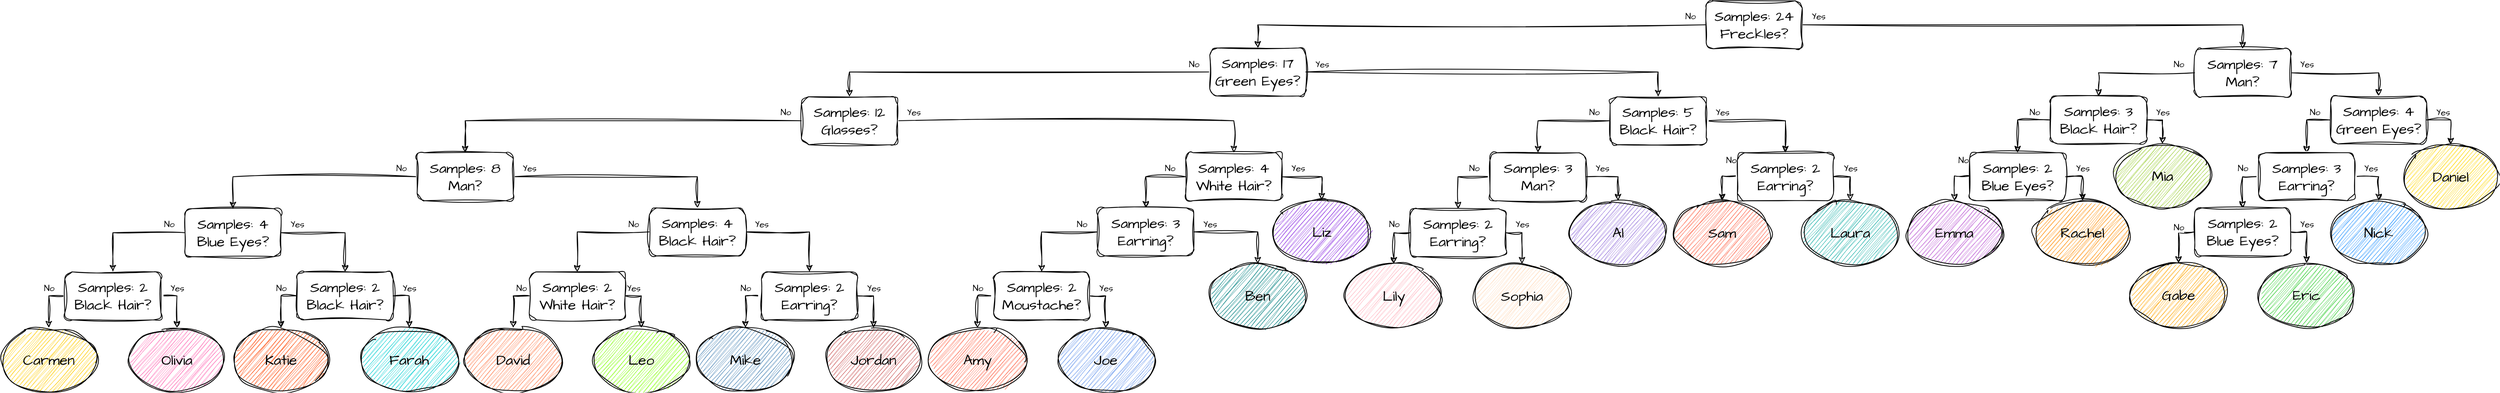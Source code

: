 <mxfile version="24.2.5" type="device">
  <diagram name="Page-1" id="No02aKgjk-d0hoAhC-et">
    <mxGraphModel dx="2364" dy="712" grid="1" gridSize="10" guides="1" tooltips="1" connect="1" arrows="1" fold="1" page="1" pageScale="1" pageWidth="1169" pageHeight="827" math="0" shadow="0">
      <root>
        <mxCell id="0" />
        <mxCell id="1" parent="0" />
        <mxCell id="2NCjlZ-DJ5AgkBBbE0hC-5" value="Yes" style="edgeStyle=orthogonalEdgeStyle;rounded=0;sketch=1;hachureGap=4;jiggle=2;curveFitting=1;orthogonalLoop=1;jettySize=auto;html=1;exitX=1;exitY=0.5;exitDx=0;exitDy=0;fontFamily=Architects Daughter;fontSource=https%3A%2F%2Ffonts.googleapis.com%2Fcss%3Ffamily%3DArchitects%2BDaughter;" parent="1" source="f4YvzmIsYeywo6m7AZig-15" target="2NCjlZ-DJ5AgkBBbE0hC-2" edge="1">
          <mxGeometry x="-0.333" y="-10" relative="1" as="geometry">
            <mxPoint x="10" y="-10" as="offset" />
          </mxGeometry>
        </mxCell>
        <mxCell id="2NCjlZ-DJ5AgkBBbE0hC-14" value="No" style="edgeStyle=orthogonalEdgeStyle;rounded=0;sketch=1;hachureGap=4;jiggle=2;curveFitting=1;orthogonalLoop=1;jettySize=auto;html=1;exitX=0;exitY=0.5;exitDx=0;exitDy=0;entryX=0.5;entryY=0;entryDx=0;entryDy=0;fontFamily=Architects Daughter;fontSource=https%3A%2F%2Ffonts.googleapis.com%2Fcss%3Ffamily%3DArchitects%2BDaughter;" parent="1" source="f4YvzmIsYeywo6m7AZig-15" target="2NCjlZ-DJ5AgkBBbE0hC-1" edge="1">
          <mxGeometry x="-0.333" y="-10" relative="1" as="geometry">
            <mxPoint x="10" y="-10" as="offset" />
          </mxGeometry>
        </mxCell>
        <mxCell id="f4YvzmIsYeywo6m7AZig-15" value="&lt;span style=&quot;font-size: 18px; background-color: initial;&quot;&gt;Samples: 2&lt;/span&gt;&lt;div&gt;&lt;span style=&quot;font-size: 18px;&quot;&gt;Black Hair?&lt;/span&gt;&lt;/div&gt;" style="rounded=1;whiteSpace=wrap;html=1;hachureGap=4;fontFamily=Architects Daughter;fontSource=https%3A%2F%2Ffonts.googleapis.com%2Fcss%3Ffamily%3DArchitects%2BDaughter;sketch=1;curveFitting=1;jiggle=2;" parent="1" vertex="1">
          <mxGeometry x="-1040" y="640" width="120" height="60" as="geometry" />
        </mxCell>
        <mxCell id="2NCjlZ-DJ5AgkBBbE0hC-1" value="&lt;span style=&quot;font-size: 18px;&quot;&gt;Carmen&lt;/span&gt;" style="ellipse;whiteSpace=wrap;html=1;hachureGap=4;fontFamily=Architects Daughter;fontSource=https%3A%2F%2Ffonts.googleapis.com%2Fcss%3Ffamily%3DArchitects%2BDaughter;sketch=1;curveFitting=1;jiggle=2;fillColor=#FFCC00;" parent="1" vertex="1">
          <mxGeometry x="-1120" y="710" width="120" height="80" as="geometry" />
        </mxCell>
        <mxCell id="2NCjlZ-DJ5AgkBBbE0hC-2" value="&lt;span style=&quot;font-size: 18px;&quot;&gt;Olivia&lt;/span&gt;" style="ellipse;whiteSpace=wrap;html=1;hachureGap=4;fontFamily=Architects Daughter;fontSource=https%3A%2F%2Ffonts.googleapis.com%2Fcss%3Ffamily%3DArchitects%2BDaughter;sketch=1;curveFitting=1;jiggle=2;fillColor=#FF69B4;" parent="1" vertex="1">
          <mxGeometry x="-960" y="710" width="120" height="80" as="geometry" />
        </mxCell>
        <mxCell id="2NCjlZ-DJ5AgkBBbE0hC-15" value="Yes" style="edgeStyle=orthogonalEdgeStyle;rounded=0;sketch=1;hachureGap=4;jiggle=2;curveFitting=1;orthogonalLoop=1;jettySize=auto;html=1;exitX=1;exitY=0.5;exitDx=0;exitDy=0;fontFamily=Architects Daughter;fontSource=https%3A%2F%2Ffonts.googleapis.com%2Fcss%3Ffamily%3DArchitects%2BDaughter;" parent="1" source="2NCjlZ-DJ5AgkBBbE0hC-17" target="2NCjlZ-DJ5AgkBBbE0hC-19" edge="1">
          <mxGeometry x="-0.333" y="-10" relative="1" as="geometry">
            <mxPoint x="10" y="-10" as="offset" />
          </mxGeometry>
        </mxCell>
        <mxCell id="2NCjlZ-DJ5AgkBBbE0hC-16" value="No" style="edgeStyle=orthogonalEdgeStyle;rounded=0;sketch=1;hachureGap=4;jiggle=2;curveFitting=1;orthogonalLoop=1;jettySize=auto;html=1;exitX=0;exitY=0.5;exitDx=0;exitDy=0;entryX=0.5;entryY=0;entryDx=0;entryDy=0;fontFamily=Architects Daughter;fontSource=https%3A%2F%2Ffonts.googleapis.com%2Fcss%3Ffamily%3DArchitects%2BDaughter;" parent="1" source="2NCjlZ-DJ5AgkBBbE0hC-17" target="2NCjlZ-DJ5AgkBBbE0hC-18" edge="1">
          <mxGeometry x="-0.333" y="-10" relative="1" as="geometry">
            <mxPoint x="10" y="-10" as="offset" />
          </mxGeometry>
        </mxCell>
        <mxCell id="2NCjlZ-DJ5AgkBBbE0hC-17" value="&lt;span style=&quot;font-size: 18px; background-color: initial;&quot;&gt;Samples: 2&lt;/span&gt;&lt;div&gt;&lt;span style=&quot;font-size: 18px;&quot;&gt;Black Hair?&lt;/span&gt;&lt;/div&gt;" style="rounded=1;whiteSpace=wrap;html=1;hachureGap=4;fontFamily=Architects Daughter;fontSource=https%3A%2F%2Ffonts.googleapis.com%2Fcss%3Ffamily%3DArchitects%2BDaughter;sketch=1;curveFitting=1;jiggle=2;" parent="1" vertex="1">
          <mxGeometry x="-750" y="640" width="120" height="60" as="geometry" />
        </mxCell>
        <mxCell id="2NCjlZ-DJ5AgkBBbE0hC-18" value="&lt;span style=&quot;font-size: 18px;&quot;&gt;Katie&lt;/span&gt;" style="ellipse;whiteSpace=wrap;html=1;hachureGap=4;fontFamily=Architects Daughter;fontSource=https%3A%2F%2Ffonts.googleapis.com%2Fcss%3Ffamily%3DArchitects%2BDaughter;sketch=1;curveFitting=1;jiggle=2;fillColor=#FF4500;" parent="1" vertex="1">
          <mxGeometry x="-830" y="710" width="120" height="80" as="geometry" />
        </mxCell>
        <mxCell id="2NCjlZ-DJ5AgkBBbE0hC-19" value="&lt;span style=&quot;font-size: 18px;&quot;&gt;Farah&lt;/span&gt;" style="ellipse;whiteSpace=wrap;html=1;hachureGap=4;fontFamily=Architects Daughter;fontSource=https%3A%2F%2Ffonts.googleapis.com%2Fcss%3Ffamily%3DArchitects%2BDaughter;sketch=1;curveFitting=1;jiggle=2;fillColor=#00CED1;" parent="1" vertex="1">
          <mxGeometry x="-670" y="710" width="120" height="80" as="geometry" />
        </mxCell>
        <mxCell id="2NCjlZ-DJ5AgkBBbE0hC-20" value="Yes" style="edgeStyle=orthogonalEdgeStyle;rounded=0;sketch=1;hachureGap=4;jiggle=2;curveFitting=1;orthogonalLoop=1;jettySize=auto;html=1;exitX=1;exitY=0.5;exitDx=0;exitDy=0;fontFamily=Architects Daughter;fontSource=https%3A%2F%2Ffonts.googleapis.com%2Fcss%3Ffamily%3DArchitects%2BDaughter;" parent="1" source="2NCjlZ-DJ5AgkBBbE0hC-22" target="2NCjlZ-DJ5AgkBBbE0hC-24" edge="1">
          <mxGeometry x="-0.667" y="10" relative="1" as="geometry">
            <mxPoint as="offset" />
          </mxGeometry>
        </mxCell>
        <mxCell id="2NCjlZ-DJ5AgkBBbE0hC-21" value="No" style="edgeStyle=orthogonalEdgeStyle;rounded=0;sketch=1;hachureGap=4;jiggle=2;curveFitting=1;orthogonalLoop=1;jettySize=auto;html=1;exitX=0;exitY=0.5;exitDx=0;exitDy=0;entryX=0.5;entryY=0;entryDx=0;entryDy=0;fontFamily=Architects Daughter;fontSource=https%3A%2F%2Ffonts.googleapis.com%2Fcss%3Ffamily%3DArchitects%2BDaughter;" parent="1" source="2NCjlZ-DJ5AgkBBbE0hC-22" target="2NCjlZ-DJ5AgkBBbE0hC-23" edge="1">
          <mxGeometry x="-0.667" y="-10" relative="1" as="geometry">
            <mxPoint as="offset" />
          </mxGeometry>
        </mxCell>
        <mxCell id="2NCjlZ-DJ5AgkBBbE0hC-22" value="&lt;span style=&quot;font-size: 18px; background-color: initial;&quot;&gt;Samples: 2&lt;/span&gt;&lt;div&gt;&lt;span style=&quot;font-size: 18px;&quot;&gt;White Hair?&lt;/span&gt;&lt;/div&gt;" style="rounded=1;whiteSpace=wrap;html=1;hachureGap=4;fontFamily=Architects Daughter;fontSource=https%3A%2F%2Ffonts.googleapis.com%2Fcss%3Ffamily%3DArchitects%2BDaughter;sketch=1;curveFitting=1;jiggle=2;" parent="1" vertex="1">
          <mxGeometry x="-460" y="640" width="120" height="60" as="geometry" />
        </mxCell>
        <mxCell id="2NCjlZ-DJ5AgkBBbE0hC-23" value="&lt;span style=&quot;font-size: 18px;&quot;&gt;David&lt;/span&gt;" style="ellipse;whiteSpace=wrap;html=1;hachureGap=4;fontFamily=Architects Daughter;fontSource=https%3A%2F%2Ffonts.googleapis.com%2Fcss%3Ffamily%3DArchitects%2BDaughter;sketch=1;curveFitting=1;jiggle=2;fillColor=#FF7F50;" parent="1" vertex="1">
          <mxGeometry x="-540" y="710" width="120" height="80" as="geometry" />
        </mxCell>
        <mxCell id="2NCjlZ-DJ5AgkBBbE0hC-24" value="&lt;span style=&quot;font-size: 18px;&quot;&gt;Leo&lt;/span&gt;" style="ellipse;whiteSpace=wrap;html=1;hachureGap=4;fontFamily=Architects Daughter;fontSource=https%3A%2F%2Ffonts.googleapis.com%2Fcss%3Ffamily%3DArchitects%2BDaughter;sketch=1;curveFitting=1;jiggle=2;fillColor=#7FFF00;" parent="1" vertex="1">
          <mxGeometry x="-380" y="710" width="120" height="80" as="geometry" />
        </mxCell>
        <mxCell id="2NCjlZ-DJ5AgkBBbE0hC-25" value="Yes" style="edgeStyle=orthogonalEdgeStyle;rounded=0;sketch=1;hachureGap=4;jiggle=2;curveFitting=1;orthogonalLoop=1;jettySize=auto;html=1;exitX=1;exitY=0.5;exitDx=0;exitDy=0;fontFamily=Architects Daughter;fontSource=https%3A%2F%2Ffonts.googleapis.com%2Fcss%3Ffamily%3DArchitects%2BDaughter;" parent="1" source="2NCjlZ-DJ5AgkBBbE0hC-27" target="2NCjlZ-DJ5AgkBBbE0hC-29" edge="1">
          <mxGeometry x="-0.333" y="-10" relative="1" as="geometry">
            <mxPoint x="10" y="-10" as="offset" />
          </mxGeometry>
        </mxCell>
        <mxCell id="2NCjlZ-DJ5AgkBBbE0hC-26" value="No" style="edgeStyle=orthogonalEdgeStyle;rounded=0;sketch=1;hachureGap=4;jiggle=2;curveFitting=1;orthogonalLoop=1;jettySize=auto;html=1;exitX=0;exitY=0.5;exitDx=0;exitDy=0;entryX=0.5;entryY=0;entryDx=0;entryDy=0;fontFamily=Architects Daughter;fontSource=https%3A%2F%2Ffonts.googleapis.com%2Fcss%3Ffamily%3DArchitects%2BDaughter;" parent="1" source="2NCjlZ-DJ5AgkBBbE0hC-27" target="2NCjlZ-DJ5AgkBBbE0hC-28" edge="1">
          <mxGeometry x="-0.333" y="-10" relative="1" as="geometry">
            <mxPoint x="10" y="-10" as="offset" />
          </mxGeometry>
        </mxCell>
        <mxCell id="2NCjlZ-DJ5AgkBBbE0hC-27" value="&lt;span style=&quot;font-size: 18px; background-color: initial;&quot;&gt;Samples: 2&lt;/span&gt;&lt;div&gt;&lt;span style=&quot;font-size: 18px;&quot;&gt;Earring?&lt;/span&gt;&lt;/div&gt;" style="rounded=1;whiteSpace=wrap;html=1;hachureGap=4;fontFamily=Architects Daughter;fontSource=https%3A%2F%2Ffonts.googleapis.com%2Fcss%3Ffamily%3DArchitects%2BDaughter;sketch=1;curveFitting=1;jiggle=2;" parent="1" vertex="1">
          <mxGeometry x="-170" y="640" width="120" height="60" as="geometry" />
        </mxCell>
        <mxCell id="2NCjlZ-DJ5AgkBBbE0hC-28" value="&lt;span style=&quot;font-size: 18px;&quot;&gt;Mike&lt;/span&gt;" style="ellipse;whiteSpace=wrap;html=1;hachureGap=4;fontFamily=Architects Daughter;fontSource=https%3A%2F%2Ffonts.googleapis.com%2Fcss%3Ffamily%3DArchitects%2BDaughter;sketch=1;curveFitting=1;jiggle=2;fillColor=#4682B4;" parent="1" vertex="1">
          <mxGeometry x="-250" y="710" width="120" height="80" as="geometry" />
        </mxCell>
        <mxCell id="2NCjlZ-DJ5AgkBBbE0hC-29" value="&lt;span style=&quot;font-size: 18px;&quot;&gt;Jordan&lt;/span&gt;" style="ellipse;whiteSpace=wrap;html=1;hachureGap=4;fontFamily=Architects Daughter;fontSource=https%3A%2F%2Ffonts.googleapis.com%2Fcss%3Ffamily%3DArchitects%2BDaughter;sketch=1;curveFitting=1;jiggle=2;fillColor=#CD5C5C;" parent="1" vertex="1">
          <mxGeometry x="-90" y="710" width="120" height="80" as="geometry" />
        </mxCell>
        <mxCell id="2NCjlZ-DJ5AgkBBbE0hC-30" value="Yes" style="edgeStyle=orthogonalEdgeStyle;rounded=0;sketch=1;hachureGap=4;jiggle=2;curveFitting=1;orthogonalLoop=1;jettySize=auto;html=1;exitX=1;exitY=0.5;exitDx=0;exitDy=0;fontFamily=Architects Daughter;fontSource=https%3A%2F%2Ffonts.googleapis.com%2Fcss%3Ffamily%3DArchitects%2BDaughter;" parent="1" source="2NCjlZ-DJ5AgkBBbE0hC-32" target="2NCjlZ-DJ5AgkBBbE0hC-34" edge="1">
          <mxGeometry x="-0.333" y="-10" relative="1" as="geometry">
            <mxPoint x="10" y="-10" as="offset" />
          </mxGeometry>
        </mxCell>
        <mxCell id="2NCjlZ-DJ5AgkBBbE0hC-31" value="No" style="edgeStyle=orthogonalEdgeStyle;rounded=0;sketch=1;hachureGap=4;jiggle=2;curveFitting=1;orthogonalLoop=1;jettySize=auto;html=1;exitX=0;exitY=0.5;exitDx=0;exitDy=0;entryX=0.5;entryY=0;entryDx=0;entryDy=0;fontFamily=Architects Daughter;fontSource=https%3A%2F%2Ffonts.googleapis.com%2Fcss%3Ffamily%3DArchitects%2BDaughter;" parent="1" source="2NCjlZ-DJ5AgkBBbE0hC-32" target="2NCjlZ-DJ5AgkBBbE0hC-33" edge="1">
          <mxGeometry x="-0.333" y="-10" relative="1" as="geometry">
            <mxPoint x="10" y="-10" as="offset" />
          </mxGeometry>
        </mxCell>
        <mxCell id="2NCjlZ-DJ5AgkBBbE0hC-32" value="&lt;span style=&quot;font-size: 18px; background-color: initial;&quot;&gt;Samples: 2&lt;/span&gt;&lt;div&gt;&lt;span style=&quot;font-size: 18px;&quot;&gt;Moustache?&lt;/span&gt;&lt;/div&gt;" style="rounded=1;whiteSpace=wrap;html=1;hachureGap=4;fontFamily=Architects Daughter;fontSource=https%3A%2F%2Ffonts.googleapis.com%2Fcss%3Ffamily%3DArchitects%2BDaughter;sketch=1;curveFitting=1;jiggle=2;" parent="1" vertex="1">
          <mxGeometry x="120" y="640" width="120" height="60" as="geometry" />
        </mxCell>
        <mxCell id="2NCjlZ-DJ5AgkBBbE0hC-33" value="&lt;span style=&quot;font-size: 18px;&quot;&gt;Amy&lt;/span&gt;" style="ellipse;whiteSpace=wrap;html=1;hachureGap=4;fontFamily=Architects Daughter;fontSource=https%3A%2F%2Ffonts.googleapis.com%2Fcss%3Ffamily%3DArchitects%2BDaughter;sketch=1;curveFitting=1;jiggle=2;fillColor=#FF6347;" parent="1" vertex="1">
          <mxGeometry x="40" y="710" width="120" height="80" as="geometry" />
        </mxCell>
        <mxCell id="2NCjlZ-DJ5AgkBBbE0hC-34" value="&lt;span style=&quot;font-size: 18px;&quot;&gt;Joe&lt;/span&gt;" style="ellipse;whiteSpace=wrap;html=1;hachureGap=4;fontFamily=Architects Daughter;fontSource=https%3A%2F%2Ffonts.googleapis.com%2Fcss%3Ffamily%3DArchitects%2BDaughter;sketch=1;curveFitting=1;jiggle=2;fillColor=#6495ED;" parent="1" vertex="1">
          <mxGeometry x="200" y="710" width="120" height="80" as="geometry" />
        </mxCell>
        <mxCell id="2NCjlZ-DJ5AgkBBbE0hC-46" value="No" style="edgeStyle=orthogonalEdgeStyle;rounded=0;sketch=1;hachureGap=4;jiggle=2;curveFitting=1;orthogonalLoop=1;jettySize=auto;html=1;exitX=0;exitY=0.5;exitDx=0;exitDy=0;entryX=0.5;entryY=0;entryDx=0;entryDy=0;fontFamily=Architects Daughter;fontSource=https%3A%2F%2Ffonts.googleapis.com%2Fcss%3Ffamily%3DArchitects%2BDaughter;" parent="1" source="2NCjlZ-DJ5AgkBBbE0hC-36" target="f4YvzmIsYeywo6m7AZig-15" edge="1">
          <mxGeometry x="-0.712" y="-11" relative="1" as="geometry">
            <mxPoint as="offset" />
          </mxGeometry>
        </mxCell>
        <mxCell id="2NCjlZ-DJ5AgkBBbE0hC-47" value="Yes" style="edgeStyle=orthogonalEdgeStyle;rounded=0;sketch=1;hachureGap=4;jiggle=2;curveFitting=1;orthogonalLoop=1;jettySize=auto;html=1;exitX=1;exitY=0.5;exitDx=0;exitDy=0;entryX=0.5;entryY=0;entryDx=0;entryDy=0;fontFamily=Architects Daughter;fontSource=https%3A%2F%2Ffonts.googleapis.com%2Fcss%3Ffamily%3DArchitects%2BDaughter;" parent="1" source="2NCjlZ-DJ5AgkBBbE0hC-36" target="2NCjlZ-DJ5AgkBBbE0hC-17" edge="1">
          <mxGeometry x="-0.69" y="11" relative="1" as="geometry">
            <mxPoint as="offset" />
          </mxGeometry>
        </mxCell>
        <mxCell id="2NCjlZ-DJ5AgkBBbE0hC-36" value="&lt;span style=&quot;font-size: 18px; background-color: initial;&quot;&gt;Samples: 4&lt;/span&gt;&lt;div&gt;&lt;span style=&quot;font-size: 18px;&quot;&gt;Blue Eyes?&lt;/span&gt;&lt;/div&gt;" style="rounded=1;whiteSpace=wrap;html=1;hachureGap=4;fontFamily=Architects Daughter;fontSource=https%3A%2F%2Ffonts.googleapis.com%2Fcss%3Ffamily%3DArchitects%2BDaughter;sketch=1;curveFitting=1;jiggle=2;" parent="1" vertex="1">
          <mxGeometry x="-890" y="561" width="120" height="60" as="geometry" />
        </mxCell>
        <mxCell id="2NCjlZ-DJ5AgkBBbE0hC-48" value="No" style="edgeStyle=orthogonalEdgeStyle;rounded=0;sketch=1;hachureGap=4;jiggle=2;curveFitting=1;orthogonalLoop=1;jettySize=auto;html=1;exitX=0;exitY=0.5;exitDx=0;exitDy=0;entryX=0.5;entryY=0;entryDx=0;entryDy=0;fontFamily=Architects Daughter;fontSource=https%3A%2F%2Ffonts.googleapis.com%2Fcss%3Ffamily%3DArchitects%2BDaughter;" parent="1" source="2NCjlZ-DJ5AgkBBbE0hC-37" target="2NCjlZ-DJ5AgkBBbE0hC-22" edge="1">
          <mxGeometry x="-0.714" y="-10" relative="1" as="geometry">
            <mxPoint as="offset" />
          </mxGeometry>
        </mxCell>
        <mxCell id="2NCjlZ-DJ5AgkBBbE0hC-49" value="Yes" style="edgeStyle=orthogonalEdgeStyle;rounded=0;sketch=1;hachureGap=4;jiggle=2;curveFitting=1;orthogonalLoop=1;jettySize=auto;html=1;exitX=1;exitY=0.5;exitDx=0;exitDy=0;entryX=0.5;entryY=0;entryDx=0;entryDy=0;fontFamily=Architects Daughter;fontSource=https%3A%2F%2Ffonts.googleapis.com%2Fcss%3Ffamily%3DArchitects%2BDaughter;" parent="1" source="2NCjlZ-DJ5AgkBBbE0hC-37" target="2NCjlZ-DJ5AgkBBbE0hC-27" edge="1">
          <mxGeometry x="-0.692" y="10" relative="1" as="geometry">
            <mxPoint as="offset" />
          </mxGeometry>
        </mxCell>
        <mxCell id="2NCjlZ-DJ5AgkBBbE0hC-37" value="&lt;span style=&quot;font-size: 18px; background-color: initial;&quot;&gt;Samples: 4&lt;/span&gt;&lt;div&gt;&lt;span style=&quot;font-size: 18px;&quot;&gt;Black Hair?&lt;/span&gt;&lt;/div&gt;" style="rounded=1;whiteSpace=wrap;html=1;hachureGap=4;fontFamily=Architects Daughter;fontSource=https%3A%2F%2Ffonts.googleapis.com%2Fcss%3Ffamily%3DArchitects%2BDaughter;sketch=1;curveFitting=1;jiggle=2;" parent="1" vertex="1">
          <mxGeometry x="-310" y="560" width="120" height="60" as="geometry" />
        </mxCell>
        <mxCell id="2NCjlZ-DJ5AgkBBbE0hC-38" value="&lt;span style=&quot;font-size: 18px;&quot;&gt;Ben&lt;/span&gt;" style="ellipse;whiteSpace=wrap;html=1;hachureGap=4;fontFamily=Architects Daughter;fontSource=https%3A%2F%2Ffonts.googleapis.com%2Fcss%3Ffamily%3DArchitects%2BDaughter;sketch=1;curveFitting=1;jiggle=2;fillColor=#008080;" parent="1" vertex="1">
          <mxGeometry x="390" y="630" width="120" height="80" as="geometry" />
        </mxCell>
        <mxCell id="2NCjlZ-DJ5AgkBBbE0hC-53" value="No" style="edgeStyle=orthogonalEdgeStyle;rounded=0;sketch=1;hachureGap=4;jiggle=2;curveFitting=1;orthogonalLoop=1;jettySize=auto;html=1;exitX=0;exitY=0.5;exitDx=0;exitDy=0;entryX=0.5;entryY=0;entryDx=0;entryDy=0;fontFamily=Architects Daughter;fontSource=https%3A%2F%2Ffonts.googleapis.com%2Fcss%3Ffamily%3DArchitects%2BDaughter;" parent="1" source="2NCjlZ-DJ5AgkBBbE0hC-39" target="2NCjlZ-DJ5AgkBBbE0hC-32" edge="1">
          <mxGeometry x="-0.667" y="-10" relative="1" as="geometry">
            <mxPoint as="offset" />
          </mxGeometry>
        </mxCell>
        <mxCell id="2NCjlZ-DJ5AgkBBbE0hC-54" value="Yes" style="edgeStyle=orthogonalEdgeStyle;rounded=0;sketch=1;hachureGap=4;jiggle=2;curveFitting=1;orthogonalLoop=1;jettySize=auto;html=1;exitX=1;exitY=0.5;exitDx=0;exitDy=0;entryX=0.5;entryY=0;entryDx=0;entryDy=0;fontFamily=Architects Daughter;fontSource=https%3A%2F%2Ffonts.googleapis.com%2Fcss%3Ffamily%3DArchitects%2BDaughter;" parent="1" source="2NCjlZ-DJ5AgkBBbE0hC-39" target="2NCjlZ-DJ5AgkBBbE0hC-38" edge="1">
          <mxGeometry x="-0.667" y="10" relative="1" as="geometry">
            <mxPoint as="offset" />
          </mxGeometry>
        </mxCell>
        <mxCell id="2NCjlZ-DJ5AgkBBbE0hC-39" value="&lt;span style=&quot;font-size: 18px; background-color: initial;&quot;&gt;Samples: 3&lt;/span&gt;&lt;div&gt;&lt;span style=&quot;font-size: 18px;&quot;&gt;Earring?&lt;/span&gt;&lt;/div&gt;" style="rounded=1;whiteSpace=wrap;html=1;hachureGap=4;fontFamily=Architects Daughter;fontSource=https%3A%2F%2Ffonts.googleapis.com%2Fcss%3Ffamily%3DArchitects%2BDaughter;sketch=1;curveFitting=1;jiggle=2;" parent="1" vertex="1">
          <mxGeometry x="250" y="560" width="120" height="60" as="geometry" />
        </mxCell>
        <mxCell id="2NCjlZ-DJ5AgkBBbE0hC-40" value="Yes" style="edgeStyle=orthogonalEdgeStyle;rounded=0;sketch=1;hachureGap=4;jiggle=2;curveFitting=1;orthogonalLoop=1;jettySize=auto;html=1;exitX=1;exitY=0.5;exitDx=0;exitDy=0;fontFamily=Architects Daughter;fontSource=https%3A%2F%2Ffonts.googleapis.com%2Fcss%3Ffamily%3DArchitects%2BDaughter;" parent="1" source="2NCjlZ-DJ5AgkBBbE0hC-42" target="2NCjlZ-DJ5AgkBBbE0hC-44" edge="1">
          <mxGeometry x="-0.322" y="-11" relative="1" as="geometry">
            <mxPoint x="11" y="-11" as="offset" />
          </mxGeometry>
        </mxCell>
        <mxCell id="2NCjlZ-DJ5AgkBBbE0hC-41" value="No" style="edgeStyle=orthogonalEdgeStyle;rounded=0;sketch=1;hachureGap=4;jiggle=2;curveFitting=1;orthogonalLoop=1;jettySize=auto;html=1;exitX=0;exitY=0.5;exitDx=0;exitDy=0;entryX=0.5;entryY=0;entryDx=0;entryDy=0;fontFamily=Architects Daughter;fontSource=https%3A%2F%2Ffonts.googleapis.com%2Fcss%3Ffamily%3DArchitects%2BDaughter;" parent="1" source="2NCjlZ-DJ5AgkBBbE0hC-42" target="2NCjlZ-DJ5AgkBBbE0hC-43" edge="1">
          <mxGeometry x="-0.322" y="-11" relative="1" as="geometry">
            <mxPoint x="11" y="-11" as="offset" />
          </mxGeometry>
        </mxCell>
        <mxCell id="2NCjlZ-DJ5AgkBBbE0hC-42" value="&lt;span style=&quot;font-size: 18px; background-color: initial;&quot;&gt;Samples: 2&lt;/span&gt;&lt;div&gt;&lt;span style=&quot;font-size: 18px;&quot;&gt;Earring?&lt;/span&gt;&lt;/div&gt;" style="rounded=1;whiteSpace=wrap;html=1;hachureGap=4;fontFamily=Architects Daughter;fontSource=https%3A%2F%2Ffonts.googleapis.com%2Fcss%3Ffamily%3DArchitects%2BDaughter;sketch=1;curveFitting=1;jiggle=2;" parent="1" vertex="1">
          <mxGeometry x="640" y="561" width="120" height="60" as="geometry" />
        </mxCell>
        <mxCell id="2NCjlZ-DJ5AgkBBbE0hC-43" value="&lt;span style=&quot;font-size: 18px;&quot;&gt;Lily&lt;/span&gt;" style="ellipse;whiteSpace=wrap;html=1;hachureGap=4;fontFamily=Architects Daughter;fontSource=https%3A%2F%2Ffonts.googleapis.com%2Fcss%3Ffamily%3DArchitects%2BDaughter;sketch=1;curveFitting=1;jiggle=2;fillColor=#FFB6C1;" parent="1" vertex="1">
          <mxGeometry x="560" y="630" width="120" height="80" as="geometry" />
        </mxCell>
        <mxCell id="2NCjlZ-DJ5AgkBBbE0hC-44" value="&lt;span style=&quot;font-size: 18px;&quot;&gt;Sophia&lt;/span&gt;" style="ellipse;whiteSpace=wrap;html=1;hachureGap=4;fontFamily=Architects Daughter;fontSource=https%3A%2F%2Ffonts.googleapis.com%2Fcss%3Ffamily%3DArchitects%2BDaughter;sketch=1;curveFitting=1;jiggle=2;fillColor=#FFDAB9;" parent="1" vertex="1">
          <mxGeometry x="720" y="630" width="120" height="80" as="geometry" />
        </mxCell>
        <mxCell id="2NCjlZ-DJ5AgkBBbE0hC-45" value="&lt;span style=&quot;font-size: 18px;&quot;&gt;Liz&lt;/span&gt;" style="ellipse;whiteSpace=wrap;html=1;hachureGap=4;fontFamily=Architects Daughter;fontSource=https%3A%2F%2Ffonts.googleapis.com%2Fcss%3Ffamily%3DArchitects%2BDaughter;sketch=1;curveFitting=1;jiggle=2;fillColor=#8A2BE2;" parent="1" vertex="1">
          <mxGeometry x="470" y="550" width="120" height="80" as="geometry" />
        </mxCell>
        <mxCell id="2NCjlZ-DJ5AgkBBbE0hC-51" value="No" style="edgeStyle=orthogonalEdgeStyle;rounded=0;sketch=1;hachureGap=4;jiggle=2;curveFitting=1;orthogonalLoop=1;jettySize=auto;html=1;exitX=0;exitY=0.5;exitDx=0;exitDy=0;entryX=0.5;entryY=0;entryDx=0;entryDy=0;fontFamily=Architects Daughter;fontSource=https%3A%2F%2Ffonts.googleapis.com%2Fcss%3Ffamily%3DArchitects%2BDaughter;" parent="1" source="2NCjlZ-DJ5AgkBBbE0hC-50" target="2NCjlZ-DJ5AgkBBbE0hC-36" edge="1">
          <mxGeometry x="-0.852" y="-11" relative="1" as="geometry">
            <mxPoint as="offset" />
          </mxGeometry>
        </mxCell>
        <mxCell id="2NCjlZ-DJ5AgkBBbE0hC-52" value="Yes" style="edgeStyle=orthogonalEdgeStyle;rounded=0;sketch=1;hachureGap=4;jiggle=2;curveFitting=1;orthogonalLoop=1;jettySize=auto;html=1;exitX=1;exitY=0.5;exitDx=0;exitDy=0;entryX=0.5;entryY=0;entryDx=0;entryDy=0;fontFamily=Architects Daughter;fontSource=https%3A%2F%2Ffonts.googleapis.com%2Fcss%3Ffamily%3DArchitects%2BDaughter;" parent="1" source="2NCjlZ-DJ5AgkBBbE0hC-50" target="2NCjlZ-DJ5AgkBBbE0hC-37" edge="1">
          <mxGeometry x="-0.851" y="11" relative="1" as="geometry">
            <mxPoint as="offset" />
          </mxGeometry>
        </mxCell>
        <mxCell id="2NCjlZ-DJ5AgkBBbE0hC-50" value="&lt;span style=&quot;font-size: 18px; background-color: initial;&quot;&gt;Samples: 8&lt;/span&gt;&lt;div&gt;&lt;span style=&quot;font-size: 18px;&quot;&gt;Man?&lt;/span&gt;&lt;/div&gt;" style="rounded=1;whiteSpace=wrap;html=1;hachureGap=4;fontFamily=Architects Daughter;fontSource=https%3A%2F%2Ffonts.googleapis.com%2Fcss%3Ffamily%3DArchitects%2BDaughter;sketch=1;curveFitting=1;jiggle=2;" parent="1" vertex="1">
          <mxGeometry x="-600" y="491" width="120" height="60" as="geometry" />
        </mxCell>
        <mxCell id="2NCjlZ-DJ5AgkBBbE0hC-56" value="No" style="edgeStyle=orthogonalEdgeStyle;rounded=0;sketch=1;hachureGap=4;jiggle=2;curveFitting=1;orthogonalLoop=1;jettySize=auto;html=1;exitX=0;exitY=0.5;exitDx=0;exitDy=0;entryX=0.5;entryY=0;entryDx=0;entryDy=0;fontFamily=Architects Daughter;fontSource=https%3A%2F%2Ffonts.googleapis.com%2Fcss%3Ffamily%3DArchitects%2BDaughter;" parent="1" source="2NCjlZ-DJ5AgkBBbE0hC-55" target="2NCjlZ-DJ5AgkBBbE0hC-39" edge="1">
          <mxGeometry x="-0.551" y="-11" relative="1" as="geometry">
            <mxPoint as="offset" />
          </mxGeometry>
        </mxCell>
        <mxCell id="2NCjlZ-DJ5AgkBBbE0hC-57" value="Yes" style="edgeStyle=orthogonalEdgeStyle;rounded=0;sketch=1;hachureGap=4;jiggle=2;curveFitting=1;orthogonalLoop=1;jettySize=auto;html=1;exitX=1;exitY=0.5;exitDx=0;exitDy=0;entryX=0.5;entryY=0;entryDx=0;entryDy=0;fontFamily=Architects Daughter;fontSource=https%3A%2F%2Ffonts.googleapis.com%2Fcss%3Ffamily%3DArchitects%2BDaughter;" parent="1" source="2NCjlZ-DJ5AgkBBbE0hC-55" target="2NCjlZ-DJ5AgkBBbE0hC-45" edge="1">
          <mxGeometry x="-0.494" y="11" relative="1" as="geometry">
            <mxPoint as="offset" />
          </mxGeometry>
        </mxCell>
        <mxCell id="2NCjlZ-DJ5AgkBBbE0hC-55" value="&lt;span style=&quot;font-size: 18px; background-color: initial;&quot;&gt;Samples: 4&lt;/span&gt;&lt;div&gt;&lt;span style=&quot;font-size: 18px;&quot;&gt;White Hair?&lt;/span&gt;&lt;/div&gt;" style="rounded=1;whiteSpace=wrap;html=1;hachureGap=4;fontFamily=Architects Daughter;fontSource=https%3A%2F%2Ffonts.googleapis.com%2Fcss%3Ffamily%3DArchitects%2BDaughter;sketch=1;curveFitting=1;jiggle=2;" parent="1" vertex="1">
          <mxGeometry x="360" y="491" width="120" height="60" as="geometry" />
        </mxCell>
        <mxCell id="2NCjlZ-DJ5AgkBBbE0hC-58" value="&lt;span style=&quot;font-size: 18px;&quot;&gt;Al&lt;/span&gt;" style="ellipse;whiteSpace=wrap;html=1;hachureGap=4;fontFamily=Architects Daughter;fontSource=https%3A%2F%2Ffonts.googleapis.com%2Fcss%3Ffamily%3DArchitects%2BDaughter;sketch=1;curveFitting=1;jiggle=2;fillColor=#9370DB;" parent="1" vertex="1">
          <mxGeometry x="840" y="551" width="120" height="80" as="geometry" />
        </mxCell>
        <mxCell id="2NCjlZ-DJ5AgkBBbE0hC-60" value="No" style="edgeStyle=orthogonalEdgeStyle;rounded=0;sketch=1;hachureGap=4;jiggle=2;curveFitting=1;orthogonalLoop=1;jettySize=auto;html=1;exitX=0;exitY=0.5;exitDx=0;exitDy=0;entryX=0.5;entryY=0;entryDx=0;entryDy=0;fontFamily=Architects Daughter;fontSource=https%3A%2F%2Ffonts.googleapis.com%2Fcss%3Ffamily%3DArchitects%2BDaughter;" parent="1" source="2NCjlZ-DJ5AgkBBbE0hC-59" target="2NCjlZ-DJ5AgkBBbE0hC-42" edge="1">
          <mxGeometry x="-0.5" y="-11" relative="1" as="geometry">
            <mxPoint as="offset" />
          </mxGeometry>
        </mxCell>
        <mxCell id="2NCjlZ-DJ5AgkBBbE0hC-61" value="Yes" style="edgeStyle=orthogonalEdgeStyle;rounded=0;sketch=1;hachureGap=4;jiggle=2;curveFitting=1;orthogonalLoop=1;jettySize=auto;html=1;exitX=1;exitY=0.5;exitDx=0;exitDy=0;entryX=0.5;entryY=0;entryDx=0;entryDy=0;fontFamily=Architects Daughter;fontSource=https%3A%2F%2Ffonts.googleapis.com%2Fcss%3Ffamily%3DArchitects%2BDaughter;" parent="1" source="2NCjlZ-DJ5AgkBBbE0hC-59" target="2NCjlZ-DJ5AgkBBbE0hC-58" edge="1">
          <mxGeometry x="-0.429" y="11" relative="1" as="geometry">
            <mxPoint as="offset" />
          </mxGeometry>
        </mxCell>
        <mxCell id="2NCjlZ-DJ5AgkBBbE0hC-59" value="&lt;span style=&quot;font-size: 18px; background-color: initial;&quot;&gt;Samples: 3&lt;/span&gt;&lt;div&gt;&lt;span style=&quot;font-size: 18px;&quot;&gt;Man?&lt;/span&gt;&lt;/div&gt;" style="rounded=1;whiteSpace=wrap;html=1;hachureGap=4;fontFamily=Architects Daughter;fontSource=https%3A%2F%2Ffonts.googleapis.com%2Fcss%3Ffamily%3DArchitects%2BDaughter;sketch=1;curveFitting=1;jiggle=2;" parent="1" vertex="1">
          <mxGeometry x="740" y="491" width="120" height="60" as="geometry" />
        </mxCell>
        <mxCell id="2NCjlZ-DJ5AgkBBbE0hC-62" value="Yes" style="edgeStyle=orthogonalEdgeStyle;rounded=0;sketch=1;hachureGap=4;jiggle=2;curveFitting=1;orthogonalLoop=1;jettySize=auto;html=1;exitX=1;exitY=0.5;exitDx=0;exitDy=0;fontFamily=Architects Daughter;fontSource=https%3A%2F%2Ffonts.googleapis.com%2Fcss%3Ffamily%3DArchitects%2BDaughter;" parent="1" source="2NCjlZ-DJ5AgkBBbE0hC-64" target="2NCjlZ-DJ5AgkBBbE0hC-66" edge="1">
          <mxGeometry x="-0.176" y="-11" relative="1" as="geometry">
            <mxPoint x="11" y="-11" as="offset" />
          </mxGeometry>
        </mxCell>
        <mxCell id="2NCjlZ-DJ5AgkBBbE0hC-63" value="No" style="edgeStyle=orthogonalEdgeStyle;rounded=0;sketch=1;hachureGap=4;jiggle=2;curveFitting=1;orthogonalLoop=1;jettySize=auto;html=1;exitX=0;exitY=0.5;exitDx=0;exitDy=0;entryX=0.5;entryY=0;entryDx=0;entryDy=0;fontFamily=Architects Daughter;fontSource=https%3A%2F%2Ffonts.googleapis.com%2Fcss%3Ffamily%3DArchitects%2BDaughter;" parent="1" source="2NCjlZ-DJ5AgkBBbE0hC-64" target="2NCjlZ-DJ5AgkBBbE0hC-65" edge="1">
          <mxGeometry x="-0.239" y="-10" relative="1" as="geometry">
            <mxPoint x="10" y="-10" as="offset" />
            <Array as="points">
              <mxPoint x="1049" y="520" />
              <mxPoint x="1030" y="520" />
            </Array>
          </mxGeometry>
        </mxCell>
        <mxCell id="2NCjlZ-DJ5AgkBBbE0hC-64" value="&lt;span style=&quot;font-size: 18px; background-color: initial;&quot;&gt;Samples: 2&lt;/span&gt;&lt;div&gt;&lt;span style=&quot;font-size: 18px;&quot;&gt;Earring?&lt;/span&gt;&lt;/div&gt;" style="rounded=1;whiteSpace=wrap;html=1;hachureGap=4;fontFamily=Architects Daughter;fontSource=https%3A%2F%2Ffonts.googleapis.com%2Fcss%3Ffamily%3DArchitects%2BDaughter;sketch=1;curveFitting=1;jiggle=2;" parent="1" vertex="1">
          <mxGeometry x="1049" y="491" width="120" height="60" as="geometry" />
        </mxCell>
        <mxCell id="2NCjlZ-DJ5AgkBBbE0hC-65" value="&lt;span style=&quot;font-size: 18px;&quot;&gt;Sam&lt;/span&gt;" style="ellipse;whiteSpace=wrap;html=1;hachureGap=4;fontFamily=Architects Daughter;fontSource=https%3A%2F%2Ffonts.googleapis.com%2Fcss%3Ffamily%3DArchitects%2BDaughter;sketch=1;curveFitting=1;jiggle=2;fillColor=#FF6347;" parent="1" vertex="1">
          <mxGeometry x="970" y="551" width="120" height="80" as="geometry" />
        </mxCell>
        <mxCell id="2NCjlZ-DJ5AgkBBbE0hC-66" value="&lt;span style=&quot;font-size: 18px;&quot;&gt;Laura&lt;/span&gt;" style="ellipse;whiteSpace=wrap;html=1;hachureGap=4;fontFamily=Architects Daughter;fontSource=https%3A%2F%2Ffonts.googleapis.com%2Fcss%3Ffamily%3DArchitects%2BDaughter;sketch=1;curveFitting=1;jiggle=2;fillColor=#20B2AA;" parent="1" vertex="1">
          <mxGeometry x="1130" y="551" width="120" height="80" as="geometry" />
        </mxCell>
        <mxCell id="2NCjlZ-DJ5AgkBBbE0hC-68" value="No" style="edgeStyle=orthogonalEdgeStyle;rounded=0;sketch=1;hachureGap=4;jiggle=2;curveFitting=1;orthogonalLoop=1;jettySize=auto;html=1;exitX=0;exitY=0.5;exitDx=0;exitDy=0;entryX=0.5;entryY=0;entryDx=0;entryDy=0;fontFamily=Architects Daughter;fontSource=https%3A%2F%2Ffonts.googleapis.com%2Fcss%3Ffamily%3DArchitects%2BDaughter;" parent="1" source="2NCjlZ-DJ5AgkBBbE0hC-67" target="2NCjlZ-DJ5AgkBBbE0hC-50" edge="1">
          <mxGeometry x="-0.913" y="-11" relative="1" as="geometry">
            <mxPoint as="offset" />
          </mxGeometry>
        </mxCell>
        <mxCell id="2NCjlZ-DJ5AgkBBbE0hC-69" value="Yes" style="edgeStyle=orthogonalEdgeStyle;rounded=0;sketch=1;hachureGap=4;jiggle=2;curveFitting=1;orthogonalLoop=1;jettySize=auto;html=1;exitX=1;exitY=0.5;exitDx=0;exitDy=0;entryX=0.5;entryY=0;entryDx=0;entryDy=0;fontFamily=Architects Daughter;fontSource=https%3A%2F%2Ffonts.googleapis.com%2Fcss%3Ffamily%3DArchitects%2BDaughter;" parent="1" source="2NCjlZ-DJ5AgkBBbE0hC-67" target="2NCjlZ-DJ5AgkBBbE0hC-55" edge="1">
          <mxGeometry x="-0.913" y="11" relative="1" as="geometry">
            <mxPoint as="offset" />
          </mxGeometry>
        </mxCell>
        <mxCell id="2NCjlZ-DJ5AgkBBbE0hC-67" value="&lt;span style=&quot;font-size: 18px; background-color: initial;&quot;&gt;Samples: 12&lt;/span&gt;&lt;div&gt;&lt;span style=&quot;font-size: 18px;&quot;&gt;Glasses?&lt;/span&gt;&lt;/div&gt;" style="rounded=1;whiteSpace=wrap;html=1;hachureGap=4;fontFamily=Architects Daughter;fontSource=https%3A%2F%2Ffonts.googleapis.com%2Fcss%3Ffamily%3DArchitects%2BDaughter;sketch=1;curveFitting=1;jiggle=2;" parent="1" vertex="1">
          <mxGeometry x="-120" y="421" width="120" height="60" as="geometry" />
        </mxCell>
        <mxCell id="2NCjlZ-DJ5AgkBBbE0hC-71" value="No" style="edgeStyle=orthogonalEdgeStyle;rounded=0;sketch=1;hachureGap=4;jiggle=2;curveFitting=1;orthogonalLoop=1;jettySize=auto;html=1;exitX=0;exitY=0.5;exitDx=0;exitDy=0;entryX=0.5;entryY=0;entryDx=0;entryDy=0;fontFamily=Architects Daughter;fontSource=https%3A%2F%2Ffonts.googleapis.com%2Fcss%3Ffamily%3DArchitects%2BDaughter;" parent="1" source="2NCjlZ-DJ5AgkBBbE0hC-70" target="2NCjlZ-DJ5AgkBBbE0hC-59" edge="1">
          <mxGeometry x="-0.692" y="-11" relative="1" as="geometry">
            <mxPoint as="offset" />
          </mxGeometry>
        </mxCell>
        <mxCell id="2NCjlZ-DJ5AgkBBbE0hC-72" value="Yes" style="edgeStyle=orthogonalEdgeStyle;rounded=0;sketch=1;hachureGap=4;jiggle=2;curveFitting=1;orthogonalLoop=1;jettySize=auto;html=1;exitX=1;exitY=0.5;exitDx=0;exitDy=0;entryX=0.5;entryY=0;entryDx=0;entryDy=0;fontFamily=Architects Daughter;fontSource=https%3A%2F%2Ffonts.googleapis.com%2Fcss%3Ffamily%3DArchitects%2BDaughter;" parent="1" source="2NCjlZ-DJ5AgkBBbE0hC-70" target="2NCjlZ-DJ5AgkBBbE0hC-64" edge="1">
          <mxGeometry x="-0.712" y="11" relative="1" as="geometry">
            <mxPoint as="offset" />
          </mxGeometry>
        </mxCell>
        <mxCell id="2NCjlZ-DJ5AgkBBbE0hC-70" value="&lt;span style=&quot;font-size: 18px; background-color: initial;&quot;&gt;Samples: 5&lt;/span&gt;&lt;div&gt;&lt;span style=&quot;font-size: 18px;&quot;&gt;Black Hair?&lt;/span&gt;&lt;/div&gt;" style="rounded=1;whiteSpace=wrap;html=1;hachureGap=4;fontFamily=Architects Daughter;fontSource=https%3A%2F%2Ffonts.googleapis.com%2Fcss%3Ffamily%3DArchitects%2BDaughter;sketch=1;curveFitting=1;jiggle=2;" parent="1" vertex="1">
          <mxGeometry x="890" y="421" width="120" height="60" as="geometry" />
        </mxCell>
        <mxCell id="2NCjlZ-DJ5AgkBBbE0hC-74" value="No" style="edgeStyle=orthogonalEdgeStyle;rounded=0;sketch=1;hachureGap=4;jiggle=2;curveFitting=1;orthogonalLoop=1;jettySize=auto;html=1;exitX=0;exitY=0.5;exitDx=0;exitDy=0;entryX=0.5;entryY=0;entryDx=0;entryDy=0;fontFamily=Architects Daughter;fontSource=https%3A%2F%2Ffonts.googleapis.com%2Fcss%3Ffamily%3DArchitects%2BDaughter;" parent="1" source="2NCjlZ-DJ5AgkBBbE0hC-73" target="2NCjlZ-DJ5AgkBBbE0hC-67" edge="1">
          <mxGeometry x="-0.917" y="-10" relative="1" as="geometry">
            <mxPoint as="offset" />
          </mxGeometry>
        </mxCell>
        <mxCell id="2NCjlZ-DJ5AgkBBbE0hC-75" value="Yes" style="edgeStyle=orthogonalEdgeStyle;rounded=0;sketch=1;hachureGap=4;jiggle=2;curveFitting=1;orthogonalLoop=1;jettySize=auto;html=1;exitX=1;exitY=0.5;exitDx=0;exitDy=0;entryX=0.5;entryY=0;entryDx=0;entryDy=0;fontFamily=Architects Daughter;fontSource=https%3A%2F%2Ffonts.googleapis.com%2Fcss%3Ffamily%3DArchitects%2BDaughter;" parent="1" source="2NCjlZ-DJ5AgkBBbE0hC-73" target="2NCjlZ-DJ5AgkBBbE0hC-70" edge="1">
          <mxGeometry x="-0.915" y="10" relative="1" as="geometry">
            <mxPoint as="offset" />
          </mxGeometry>
        </mxCell>
        <mxCell id="2NCjlZ-DJ5AgkBBbE0hC-73" value="&lt;span style=&quot;font-size: 18px; background-color: initial;&quot;&gt;Samples: 17&lt;/span&gt;&lt;div&gt;&lt;span style=&quot;font-size: 18px;&quot;&gt;Green Eyes?&lt;/span&gt;&lt;/div&gt;" style="rounded=1;whiteSpace=wrap;html=1;hachureGap=4;fontFamily=Architects Daughter;fontSource=https%3A%2F%2Ffonts.googleapis.com%2Fcss%3Ffamily%3DArchitects%2BDaughter;sketch=1;curveFitting=1;jiggle=2;" parent="1" vertex="1">
          <mxGeometry x="390" y="360" width="120" height="60" as="geometry" />
        </mxCell>
        <mxCell id="2NCjlZ-DJ5AgkBBbE0hC-111" value="No" style="edgeStyle=orthogonalEdgeStyle;rounded=0;sketch=1;hachureGap=4;jiggle=2;curveFitting=1;orthogonalLoop=1;jettySize=auto;html=1;exitX=0;exitY=0.5;exitDx=0;exitDy=0;entryX=0.5;entryY=0;entryDx=0;entryDy=0;fontFamily=Architects Daughter;fontSource=https%3A%2F%2Ffonts.googleapis.com%2Fcss%3Ffamily%3DArchitects%2BDaughter;" parent="1" source="2NCjlZ-DJ5AgkBBbE0hC-76" target="2NCjlZ-DJ5AgkBBbE0hC-86" edge="1">
          <mxGeometry x="-0.732" y="-11" relative="1" as="geometry">
            <mxPoint as="offset" />
          </mxGeometry>
        </mxCell>
        <mxCell id="2NCjlZ-DJ5AgkBBbE0hC-112" value="Yes" style="edgeStyle=orthogonalEdgeStyle;rounded=0;sketch=1;hachureGap=4;jiggle=2;curveFitting=1;orthogonalLoop=1;jettySize=auto;html=1;exitX=1;exitY=0.5;exitDx=0;exitDy=0;entryX=0.5;entryY=0;entryDx=0;entryDy=0;fontFamily=Architects Daughter;fontSource=https%3A%2F%2Ffonts.googleapis.com%2Fcss%3Ffamily%3DArchitects%2BDaughter;" parent="1" source="2NCjlZ-DJ5AgkBBbE0hC-76" target="2NCjlZ-DJ5AgkBBbE0hC-93" edge="1">
          <mxGeometry x="-0.712" y="11" relative="1" as="geometry">
            <mxPoint as="offset" />
          </mxGeometry>
        </mxCell>
        <mxCell id="2NCjlZ-DJ5AgkBBbE0hC-76" value="&lt;span style=&quot;font-size: 18px; background-color: initial;&quot;&gt;Samples: 7&lt;/span&gt;&lt;div&gt;&lt;span style=&quot;font-size: 18px;&quot;&gt;Man?&lt;/span&gt;&lt;/div&gt;" style="rounded=1;whiteSpace=wrap;html=1;hachureGap=4;fontFamily=Architects Daughter;fontSource=https%3A%2F%2Ffonts.googleapis.com%2Fcss%3Ffamily%3DArchitects%2BDaughter;sketch=1;curveFitting=1;jiggle=2;" parent="1" vertex="1">
          <mxGeometry x="1620" y="361" width="120" height="60" as="geometry" />
        </mxCell>
        <mxCell id="2NCjlZ-DJ5AgkBBbE0hC-78" value="No" style="edgeStyle=orthogonalEdgeStyle;rounded=0;sketch=1;hachureGap=4;jiggle=2;curveFitting=1;orthogonalLoop=1;jettySize=auto;html=1;exitX=0;exitY=0.5;exitDx=0;exitDy=0;entryX=0.5;entryY=0;entryDx=0;entryDy=0;fontFamily=Architects Daughter;fontSource=https%3A%2F%2Ffonts.googleapis.com%2Fcss%3Ffamily%3DArchitects%2BDaughter;" parent="1" source="2NCjlZ-DJ5AgkBBbE0hC-77" target="2NCjlZ-DJ5AgkBBbE0hC-73" edge="1">
          <mxGeometry x="-0.932" y="-11" relative="1" as="geometry">
            <mxPoint as="offset" />
          </mxGeometry>
        </mxCell>
        <mxCell id="2NCjlZ-DJ5AgkBBbE0hC-79" value="Yes" style="edgeStyle=orthogonalEdgeStyle;rounded=0;sketch=1;hachureGap=4;jiggle=2;curveFitting=1;orthogonalLoop=1;jettySize=auto;html=1;exitX=1;exitY=0.5;exitDx=0;exitDy=0;entryX=0.5;entryY=0;entryDx=0;entryDy=0;fontFamily=Architects Daughter;fontSource=https%3A%2F%2Ffonts.googleapis.com%2Fcss%3Ffamily%3DArchitects%2BDaughter;" parent="1" source="2NCjlZ-DJ5AgkBBbE0hC-77" target="2NCjlZ-DJ5AgkBBbE0hC-76" edge="1">
          <mxGeometry x="-0.931" y="11" relative="1" as="geometry">
            <mxPoint as="offset" />
          </mxGeometry>
        </mxCell>
        <mxCell id="2NCjlZ-DJ5AgkBBbE0hC-77" value="&lt;span style=&quot;font-size: 18px; background-color: initial;&quot;&gt;Samples: 24&lt;/span&gt;&lt;div&gt;&lt;span style=&quot;font-size: 18px;&quot;&gt;Freckles?&lt;/span&gt;&lt;/div&gt;" style="rounded=1;whiteSpace=wrap;html=1;hachureGap=4;fontFamily=Architects Daughter;fontSource=https%3A%2F%2Ffonts.googleapis.com%2Fcss%3Ffamily%3DArchitects%2BDaughter;sketch=1;curveFitting=1;jiggle=2;" parent="1" vertex="1">
          <mxGeometry x="1010" y="301" width="120" height="60" as="geometry" />
        </mxCell>
        <mxCell id="2NCjlZ-DJ5AgkBBbE0hC-83" value="&lt;span style=&quot;font-size: 18px;&quot;&gt;Mia&lt;/span&gt;" style="ellipse;whiteSpace=wrap;html=1;hachureGap=4;fontFamily=Architects Daughter;fontSource=https%3A%2F%2Ffonts.googleapis.com%2Fcss%3Ffamily%3DArchitects%2BDaughter;sketch=1;curveFitting=1;jiggle=2;fillColor=#9ACD32;" parent="1" vertex="1">
          <mxGeometry x="1520" y="480" width="120" height="80" as="geometry" />
        </mxCell>
        <mxCell id="2NCjlZ-DJ5AgkBBbE0hC-84" value="No" style="edgeStyle=orthogonalEdgeStyle;rounded=0;sketch=1;hachureGap=4;jiggle=2;curveFitting=1;orthogonalLoop=1;jettySize=auto;html=1;exitX=0;exitY=0.5;exitDx=0;exitDy=0;entryX=0.5;entryY=0;entryDx=0;entryDy=0;fontFamily=Architects Daughter;fontSource=https%3A%2F%2Ffonts.googleapis.com%2Fcss%3Ffamily%3DArchitects%2BDaughter;" parent="1" source="2NCjlZ-DJ5AgkBBbE0hC-86" target="2NCjlZ-DJ5AgkBBbE0hC-108" edge="1">
          <mxGeometry x="-0.512" y="-10" relative="1" as="geometry">
            <mxPoint as="offset" />
            <mxPoint x="1400" y="431" as="targetPoint" />
          </mxGeometry>
        </mxCell>
        <mxCell id="2NCjlZ-DJ5AgkBBbE0hC-85" value="Yes" style="edgeStyle=orthogonalEdgeStyle;rounded=0;sketch=1;hachureGap=4;jiggle=2;curveFitting=1;orthogonalLoop=1;jettySize=auto;html=1;exitX=1;exitY=0.5;exitDx=0;exitDy=0;entryX=0.5;entryY=0;entryDx=0;entryDy=0;fontFamily=Architects Daughter;fontSource=https%3A%2F%2Ffonts.googleapis.com%2Fcss%3Ffamily%3DArchitects%2BDaughter;" parent="1" source="2NCjlZ-DJ5AgkBBbE0hC-86" target="2NCjlZ-DJ5AgkBBbE0hC-83" edge="1">
          <mxGeometry x="-0.2" y="-10" relative="1" as="geometry">
            <mxPoint x="10" y="-10" as="offset" />
          </mxGeometry>
        </mxCell>
        <mxCell id="2NCjlZ-DJ5AgkBBbE0hC-86" value="&lt;span style=&quot;font-size: 18px; background-color: initial;&quot;&gt;Samples: 3&lt;/span&gt;&lt;div&gt;&lt;span style=&quot;font-size: 18px;&quot;&gt;Black Hair?&lt;/span&gt;&lt;/div&gt;" style="rounded=1;whiteSpace=wrap;html=1;hachureGap=4;fontFamily=Architects Daughter;fontSource=https%3A%2F%2Ffonts.googleapis.com%2Fcss%3Ffamily%3DArchitects%2BDaughter;sketch=1;curveFitting=1;jiggle=2;" parent="1" vertex="1">
          <mxGeometry x="1440" y="420" width="120" height="60" as="geometry" />
        </mxCell>
        <mxCell id="2NCjlZ-DJ5AgkBBbE0hC-90" value="&lt;span style=&quot;font-size: 18px;&quot;&gt;Daniel&lt;/span&gt;" style="ellipse;whiteSpace=wrap;html=1;hachureGap=4;fontFamily=Architects Daughter;fontSource=https%3A%2F%2Ffonts.googleapis.com%2Fcss%3Ffamily%3DArchitects%2BDaughter;sketch=1;curveFitting=1;jiggle=2;fillColor=#FFD700;" parent="1" vertex="1">
          <mxGeometry x="1880" y="481" width="120" height="80" as="geometry" />
        </mxCell>
        <mxCell id="2NCjlZ-DJ5AgkBBbE0hC-91" value="No" style="edgeStyle=orthogonalEdgeStyle;rounded=0;sketch=1;hachureGap=4;jiggle=2;curveFitting=1;orthogonalLoop=1;jettySize=auto;html=1;exitX=0;exitY=0.5;exitDx=0;exitDy=0;entryX=0.5;entryY=0;entryDx=0;entryDy=0;fontFamily=Architects Daughter;fontSource=https%3A%2F%2Ffonts.googleapis.com%2Fcss%3Ffamily%3DArchitects%2BDaughter;" parent="1" source="2NCjlZ-DJ5AgkBBbE0hC-93" target="2NCjlZ-DJ5AgkBBbE0hC-100" edge="1">
          <mxGeometry x="-0.437" y="-10" relative="1" as="geometry">
            <mxPoint as="offset" />
            <mxPoint x="1820" y="408" as="targetPoint" />
          </mxGeometry>
        </mxCell>
        <mxCell id="2NCjlZ-DJ5AgkBBbE0hC-92" value="Yes" style="edgeStyle=orthogonalEdgeStyle;rounded=0;sketch=1;hachureGap=4;jiggle=2;curveFitting=1;orthogonalLoop=1;jettySize=auto;html=1;exitX=1;exitY=0.5;exitDx=0;exitDy=0;entryX=0.5;entryY=0;entryDx=0;entryDy=0;fontFamily=Architects Daughter;fontSource=https%3A%2F%2Ffonts.googleapis.com%2Fcss%3Ffamily%3DArchitects%2BDaughter;" parent="1" source="2NCjlZ-DJ5AgkBBbE0hC-93" target="2NCjlZ-DJ5AgkBBbE0hC-90" edge="1">
          <mxGeometry x="-0.344" y="10" relative="1" as="geometry">
            <mxPoint as="offset" />
          </mxGeometry>
        </mxCell>
        <mxCell id="2NCjlZ-DJ5AgkBBbE0hC-93" value="&lt;span style=&quot;font-size: 18px; background-color: initial;&quot;&gt;Samples: 4&lt;/span&gt;&lt;div&gt;&lt;span style=&quot;font-size: 18px;&quot;&gt;Green Eyes?&lt;/span&gt;&lt;/div&gt;" style="rounded=1;whiteSpace=wrap;html=1;hachureGap=4;fontFamily=Architects Daughter;fontSource=https%3A%2F%2Ffonts.googleapis.com%2Fcss%3Ffamily%3DArchitects%2BDaughter;sketch=1;curveFitting=1;jiggle=2;" parent="1" vertex="1">
          <mxGeometry x="1790" y="420" width="120" height="60" as="geometry" />
        </mxCell>
        <mxCell id="2NCjlZ-DJ5AgkBBbE0hC-97" value="&lt;span style=&quot;font-size: 18px;&quot;&gt;Nick&lt;/span&gt;" style="ellipse;whiteSpace=wrap;html=1;hachureGap=4;fontFamily=Architects Daughter;fontSource=https%3A%2F%2Ffonts.googleapis.com%2Fcss%3Ffamily%3DArchitects%2BDaughter;sketch=1;curveFitting=1;jiggle=2;fillColor=#1E90FF;" parent="1" vertex="1">
          <mxGeometry x="1790" y="551" width="120" height="80" as="geometry" />
        </mxCell>
        <mxCell id="2NCjlZ-DJ5AgkBBbE0hC-98" value="No" style="edgeStyle=orthogonalEdgeStyle;rounded=0;sketch=1;hachureGap=4;jiggle=2;curveFitting=1;orthogonalLoop=1;jettySize=auto;html=1;exitX=0;exitY=0.5;exitDx=0;exitDy=0;entryX=0.5;entryY=0;entryDx=0;entryDy=0;fontFamily=Architects Daughter;fontSource=https%3A%2F%2Ffonts.googleapis.com%2Fcss%3Ffamily%3DArchitects%2BDaughter;" parent="1" source="2NCjlZ-DJ5AgkBBbE0hC-100" target="2NCjlZ-DJ5AgkBBbE0hC-103" edge="1">
          <mxGeometry x="-0.322" y="-11" relative="1" as="geometry">
            <mxPoint x="11" y="-11" as="offset" />
            <mxPoint x="1720" y="516" as="targetPoint" />
          </mxGeometry>
        </mxCell>
        <mxCell id="2NCjlZ-DJ5AgkBBbE0hC-99" value="Yes" style="edgeStyle=orthogonalEdgeStyle;rounded=0;sketch=1;hachureGap=4;jiggle=2;curveFitting=1;orthogonalLoop=1;jettySize=auto;html=1;exitX=1;exitY=0.5;exitDx=0;exitDy=0;entryX=0.5;entryY=0;entryDx=0;entryDy=0;fontFamily=Architects Daughter;fontSource=https%3A%2F%2Ffonts.googleapis.com%2Fcss%3Ffamily%3DArchitects%2BDaughter;" parent="1" source="2NCjlZ-DJ5AgkBBbE0hC-100" target="2NCjlZ-DJ5AgkBBbE0hC-97" edge="1">
          <mxGeometry x="-0.333" y="11" relative="1" as="geometry">
            <mxPoint as="offset" />
          </mxGeometry>
        </mxCell>
        <mxCell id="2NCjlZ-DJ5AgkBBbE0hC-100" value="&lt;span style=&quot;font-size: 18px; background-color: initial;&quot;&gt;Samples: 3&lt;/span&gt;&lt;div&gt;&lt;span style=&quot;font-size: 18px;&quot;&gt;Earring?&lt;/span&gt;&lt;/div&gt;" style="rounded=1;whiteSpace=wrap;html=1;hachureGap=4;fontFamily=Architects Daughter;fontSource=https%3A%2F%2Ffonts.googleapis.com%2Fcss%3Ffamily%3DArchitects%2BDaughter;sketch=1;curveFitting=1;jiggle=2;" parent="1" vertex="1">
          <mxGeometry x="1700" y="491" width="120" height="60" as="geometry" />
        </mxCell>
        <mxCell id="2NCjlZ-DJ5AgkBBbE0hC-101" value="Yes" style="edgeStyle=orthogonalEdgeStyle;rounded=0;sketch=1;hachureGap=4;jiggle=2;curveFitting=1;orthogonalLoop=1;jettySize=auto;html=1;exitX=1;exitY=0.5;exitDx=0;exitDy=0;fontFamily=Architects Daughter;fontSource=https%3A%2F%2Ffonts.googleapis.com%2Fcss%3Ffamily%3DArchitects%2BDaughter;" parent="1" source="2NCjlZ-DJ5AgkBBbE0hC-103" target="2NCjlZ-DJ5AgkBBbE0hC-105" edge="1">
          <mxGeometry x="-0.322" y="-10" relative="1" as="geometry">
            <mxPoint x="10" y="-10" as="offset" />
          </mxGeometry>
        </mxCell>
        <mxCell id="2NCjlZ-DJ5AgkBBbE0hC-102" value="No" style="edgeStyle=orthogonalEdgeStyle;rounded=0;sketch=1;hachureGap=4;jiggle=2;curveFitting=1;orthogonalLoop=1;jettySize=auto;html=1;exitX=0;exitY=0.5;exitDx=0;exitDy=0;entryX=0.5;entryY=0;entryDx=0;entryDy=0;fontFamily=Architects Daughter;fontSource=https%3A%2F%2Ffonts.googleapis.com%2Fcss%3Ffamily%3DArchitects%2BDaughter;" parent="1" source="2NCjlZ-DJ5AgkBBbE0hC-103" target="2NCjlZ-DJ5AgkBBbE0hC-104" edge="1">
          <mxGeometry x="-0.235" y="-9" relative="1" as="geometry">
            <mxPoint x="9" y="-9" as="offset" />
            <Array as="points">
              <mxPoint x="1600" y="590" />
            </Array>
          </mxGeometry>
        </mxCell>
        <mxCell id="2NCjlZ-DJ5AgkBBbE0hC-103" value="&lt;span style=&quot;font-size: 18px; background-color: initial;&quot;&gt;Samples: 2&lt;/span&gt;&lt;div&gt;&lt;span style=&quot;font-size: 18px;&quot;&gt;Blue Eyes?&lt;/span&gt;&lt;/div&gt;" style="rounded=1;whiteSpace=wrap;html=1;hachureGap=4;fontFamily=Architects Daughter;fontSource=https%3A%2F%2Ffonts.googleapis.com%2Fcss%3Ffamily%3DArchitects%2BDaughter;sketch=1;curveFitting=1;jiggle=2;" parent="1" vertex="1">
          <mxGeometry x="1620" y="560" width="120" height="60" as="geometry" />
        </mxCell>
        <mxCell id="2NCjlZ-DJ5AgkBBbE0hC-104" value="&lt;span style=&quot;font-size: 18px;&quot;&gt;Gabe&lt;/span&gt;" style="ellipse;whiteSpace=wrap;html=1;hachureGap=4;fontFamily=Architects Daughter;fontSource=https%3A%2F%2Ffonts.googleapis.com%2Fcss%3Ffamily%3DArchitects%2BDaughter;sketch=1;curveFitting=1;jiggle=2;fillColor=#FFA500;" parent="1" vertex="1">
          <mxGeometry x="1540" y="629" width="120" height="80" as="geometry" />
        </mxCell>
        <mxCell id="2NCjlZ-DJ5AgkBBbE0hC-105" value="&lt;span style=&quot;font-size: 18px;&quot;&gt;Eric&lt;/span&gt;" style="ellipse;whiteSpace=wrap;html=1;hachureGap=4;fontFamily=Architects Daughter;fontSource=https%3A%2F%2Ffonts.googleapis.com%2Fcss%3Ffamily%3DArchitects%2BDaughter;sketch=1;curveFitting=1;jiggle=2;fillColor=#32CD32;" parent="1" vertex="1">
          <mxGeometry x="1700" y="629" width="120" height="80" as="geometry" />
        </mxCell>
        <mxCell id="2NCjlZ-DJ5AgkBBbE0hC-106" value="Yes" style="edgeStyle=orthogonalEdgeStyle;rounded=0;sketch=1;hachureGap=4;jiggle=2;curveFitting=1;orthogonalLoop=1;jettySize=auto;html=1;exitX=1;exitY=0.5;exitDx=0;exitDy=0;fontFamily=Architects Daughter;fontSource=https%3A%2F%2Ffonts.googleapis.com%2Fcss%3Ffamily%3DArchitects%2BDaughter;" parent="1" source="2NCjlZ-DJ5AgkBBbE0hC-108" target="2NCjlZ-DJ5AgkBBbE0hC-110" edge="1">
          <mxGeometry x="-0.176" y="-11" relative="1" as="geometry">
            <mxPoint x="11" y="-11" as="offset" />
          </mxGeometry>
        </mxCell>
        <mxCell id="2NCjlZ-DJ5AgkBBbE0hC-107" value="No" style="edgeStyle=orthogonalEdgeStyle;rounded=0;sketch=1;hachureGap=4;jiggle=2;curveFitting=1;orthogonalLoop=1;jettySize=auto;html=1;exitX=0;exitY=0.5;exitDx=0;exitDy=0;entryX=0.5;entryY=0;entryDx=0;entryDy=0;fontFamily=Architects Daughter;fontSource=https%3A%2F%2Ffonts.googleapis.com%2Fcss%3Ffamily%3DArchitects%2BDaughter;" parent="1" source="2NCjlZ-DJ5AgkBBbE0hC-108" target="2NCjlZ-DJ5AgkBBbE0hC-109" edge="1">
          <mxGeometry x="-0.239" y="-10" relative="1" as="geometry">
            <mxPoint x="10" y="-10" as="offset" />
            <Array as="points">
              <mxPoint x="1339" y="520" />
              <mxPoint x="1320" y="520" />
            </Array>
          </mxGeometry>
        </mxCell>
        <mxCell id="2NCjlZ-DJ5AgkBBbE0hC-108" value="&lt;span style=&quot;font-size: 18px; background-color: initial;&quot;&gt;Samples: 2&lt;/span&gt;&lt;div&gt;&lt;span style=&quot;font-size: 18px;&quot;&gt;Blue Eyes?&lt;/span&gt;&lt;/div&gt;" style="rounded=1;whiteSpace=wrap;html=1;hachureGap=4;fontFamily=Architects Daughter;fontSource=https%3A%2F%2Ffonts.googleapis.com%2Fcss%3Ffamily%3DArchitects%2BDaughter;sketch=1;curveFitting=1;jiggle=2;" parent="1" vertex="1">
          <mxGeometry x="1339" y="491" width="120" height="60" as="geometry" />
        </mxCell>
        <mxCell id="2NCjlZ-DJ5AgkBBbE0hC-109" value="&lt;span style=&quot;font-size: 18px;&quot;&gt;Emma&lt;/span&gt;" style="ellipse;whiteSpace=wrap;html=1;hachureGap=4;fontFamily=Architects Daughter;fontSource=https%3A%2F%2Ffonts.googleapis.com%2Fcss%3Ffamily%3DArchitects%2BDaughter;sketch=1;curveFitting=1;jiggle=2;fillColor=#BA55D3;" parent="1" vertex="1">
          <mxGeometry x="1260" y="551" width="120" height="80" as="geometry" />
        </mxCell>
        <mxCell id="2NCjlZ-DJ5AgkBBbE0hC-110" value="&lt;span style=&quot;font-size: 18px;&quot;&gt;Rachel&lt;/span&gt;" style="ellipse;whiteSpace=wrap;html=1;hachureGap=4;fontFamily=Architects Daughter;fontSource=https%3A%2F%2Ffonts.googleapis.com%2Fcss%3Ffamily%3DArchitects%2BDaughter;sketch=1;curveFitting=1;jiggle=2;fillColor=#FF8C00;" parent="1" vertex="1">
          <mxGeometry x="1420" y="551" width="120" height="80" as="geometry" />
        </mxCell>
      </root>
    </mxGraphModel>
  </diagram>
</mxfile>

